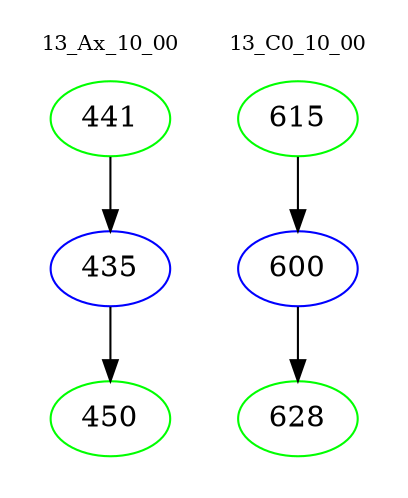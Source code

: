 digraph{
subgraph cluster_0 {
color = white
label = "13_Ax_10_00";
fontsize=10;
T0_441 [label="441", color="green"]
T0_441 -> T0_435 [color="black"]
T0_435 [label="435", color="blue"]
T0_435 -> T0_450 [color="black"]
T0_450 [label="450", color="green"]
}
subgraph cluster_1 {
color = white
label = "13_C0_10_00";
fontsize=10;
T1_615 [label="615", color="green"]
T1_615 -> T1_600 [color="black"]
T1_600 [label="600", color="blue"]
T1_600 -> T1_628 [color="black"]
T1_628 [label="628", color="green"]
}
}
